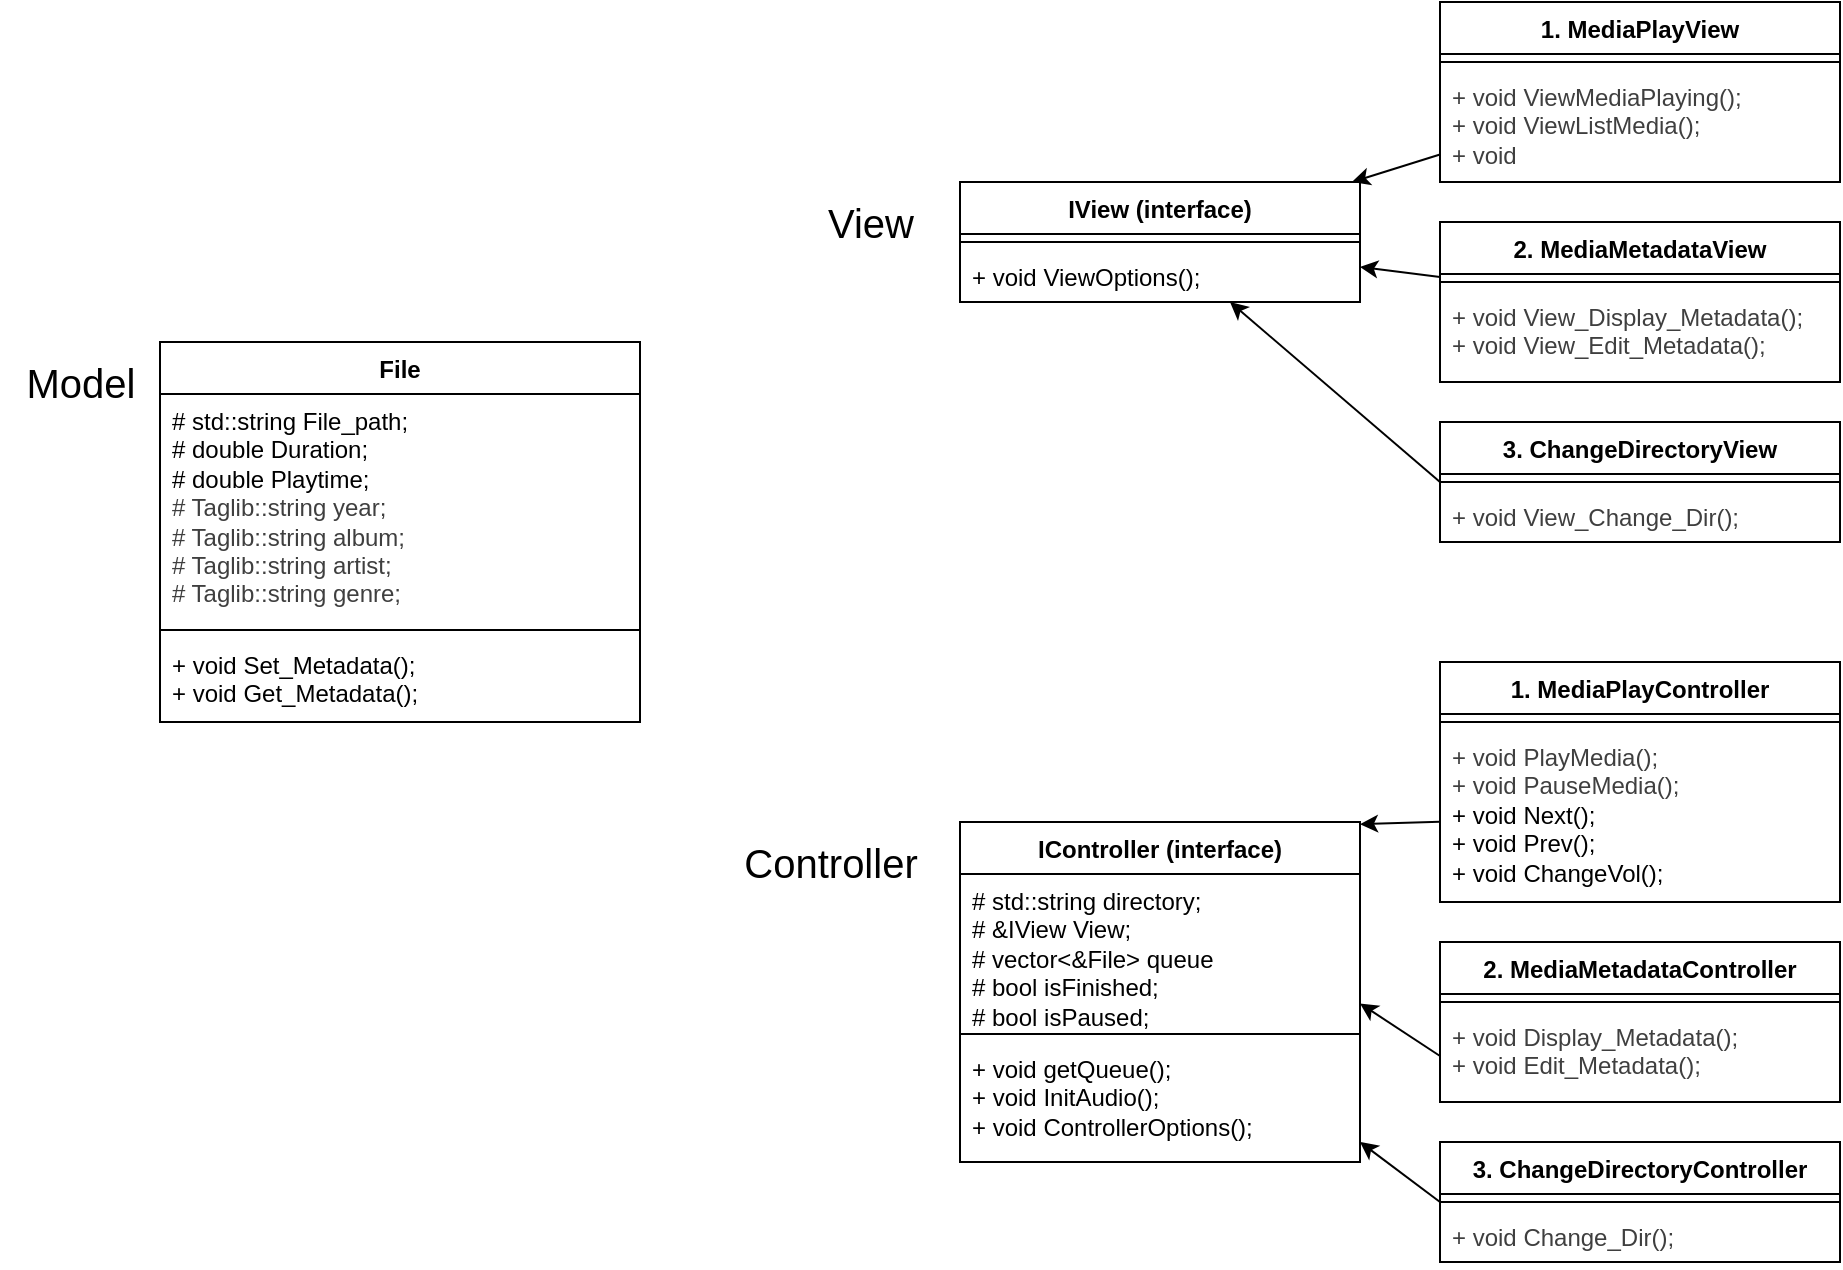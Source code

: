 <mxfile>
    <diagram id="D9VT3jC9mdRMMhbD-O7f" name="Page-1">
        <mxGraphModel dx="1250" dy="854" grid="1" gridSize="10" guides="1" tooltips="1" connect="1" arrows="1" fold="1" page="1" pageScale="1" pageWidth="1100" pageHeight="850" math="0" shadow="0">
            <root>
                <mxCell id="0"/>
                <mxCell id="1" parent="0"/>
                <mxCell id="2" value="File" style="swimlane;fontStyle=1;align=center;verticalAlign=top;childLayout=stackLayout;horizontal=1;startSize=26;horizontalStack=0;resizeParent=1;resizeParentMax=0;resizeLast=0;collapsible=1;marginBottom=0;whiteSpace=wrap;html=1;" parent="1" vertex="1">
                    <mxGeometry x="120" y="200" width="240" height="190" as="geometry"/>
                </mxCell>
                <mxCell id="3" value="# std::string File_path;&lt;div&gt;# double Duration;&lt;/div&gt;&lt;div&gt;# double Playtime;&lt;/div&gt;&lt;div&gt;&lt;span style=&quot;color: rgb(63, 63, 63);&quot;&gt;# Taglib::string year;&lt;/span&gt;&lt;/div&gt;&lt;div&gt;&lt;span style=&quot;color: rgb(63, 63, 63);&quot;&gt;# Taglib::string album;&lt;/span&gt;&lt;span style=&quot;color: rgb(63, 63, 63);&quot;&gt;&lt;/span&gt;&lt;/div&gt;&lt;div&gt;&lt;span style=&quot;color: rgb(63, 63, 63);&quot;&gt;# Taglib::string artist;&lt;/span&gt;&lt;span style=&quot;color: rgb(63, 63, 63);&quot;&gt;&lt;/span&gt;&lt;/div&gt;&lt;div&gt;&lt;span style=&quot;color: rgb(63, 63, 63);&quot;&gt;# Taglib::string genre;&lt;/span&gt;&lt;span style=&quot;color: rgb(63, 63, 63);&quot;&gt;&lt;/span&gt;&lt;/div&gt;" style="text;strokeColor=none;fillColor=none;align=left;verticalAlign=top;spacingLeft=4;spacingRight=4;overflow=hidden;rotatable=0;points=[[0,0.5],[1,0.5]];portConstraint=eastwest;whiteSpace=wrap;html=1;" parent="2" vertex="1">
                    <mxGeometry y="26" width="240" height="114" as="geometry"/>
                </mxCell>
                <mxCell id="4" value="" style="line;strokeWidth=1;fillColor=none;align=left;verticalAlign=middle;spacingTop=-1;spacingLeft=3;spacingRight=3;rotatable=0;labelPosition=right;points=[];portConstraint=eastwest;strokeColor=inherit;" parent="2" vertex="1">
                    <mxGeometry y="140" width="240" height="8" as="geometry"/>
                </mxCell>
                <mxCell id="5" value="&lt;div&gt;&lt;span style=&quot;background-color: transparent;&quot;&gt;+ void Set_Metadata();&lt;/span&gt;&lt;/div&gt;&lt;div&gt;&lt;span style=&quot;color: rgb(0, 0, 0);&quot;&gt;+ void Get_Metadata();&lt;/span&gt;&lt;/div&gt;" style="text;strokeColor=none;fillColor=none;align=left;verticalAlign=top;spacingLeft=4;spacingRight=4;overflow=hidden;rotatable=0;points=[[0,0.5],[1,0.5]];portConstraint=eastwest;whiteSpace=wrap;html=1;fontStyle=0" parent="2" vertex="1">
                    <mxGeometry y="148" width="240" height="42" as="geometry"/>
                </mxCell>
                <mxCell id="6" value="&lt;font style=&quot;font-size: 20px;&quot;&gt;Model&lt;/font&gt;" style="text;html=1;align=center;verticalAlign=middle;resizable=0;points=[];autosize=1;strokeColor=none;fillColor=none;" parent="1" vertex="1">
                    <mxGeometry x="40" y="200" width="80" height="40" as="geometry"/>
                </mxCell>
                <mxCell id="8" value="&lt;font style=&quot;font-size: 20px;&quot;&gt;Controller&lt;/font&gt;" style="text;html=1;align=center;verticalAlign=middle;resizable=0;points=[];autosize=1;strokeColor=none;fillColor=none;" parent="1" vertex="1">
                    <mxGeometry x="400" y="440" width="110" height="40" as="geometry"/>
                </mxCell>
                <mxCell id="9" value="IController (interface)" style="swimlane;fontStyle=1;align=center;verticalAlign=top;childLayout=stackLayout;horizontal=1;startSize=26;horizontalStack=0;resizeParent=1;resizeParentMax=0;resizeLast=0;collapsible=1;marginBottom=0;whiteSpace=wrap;html=1;" parent="1" vertex="1">
                    <mxGeometry x="520" y="440" width="200" height="170" as="geometry"/>
                </mxCell>
                <mxCell id="10" value="&lt;div&gt;# std::string directory;&lt;/div&gt;&lt;div&gt;# &amp;amp;IView&lt;span style=&quot;background-color: transparent;&quot;&gt;&amp;nbsp;View;&lt;/span&gt;&lt;/div&gt;&lt;div&gt;&lt;span style=&quot;background-color: transparent;&quot;&gt;# vector&amp;lt;&amp;amp;File&amp;gt; queue&lt;br&gt;# bool isFinished;&lt;br&gt;# bool isPaused;&lt;/span&gt;&lt;/div&gt;" style="text;strokeColor=none;fillColor=none;align=left;verticalAlign=top;spacingLeft=4;spacingRight=4;overflow=hidden;rotatable=0;points=[[0,0.5],[1,0.5]];portConstraint=eastwest;whiteSpace=wrap;html=1;" parent="9" vertex="1">
                    <mxGeometry y="26" width="200" height="76" as="geometry"/>
                </mxCell>
                <mxCell id="11" value="" style="line;strokeWidth=1;fillColor=none;align=left;verticalAlign=middle;spacingTop=-1;spacingLeft=3;spacingRight=3;rotatable=0;labelPosition=right;points=[];portConstraint=eastwest;strokeColor=inherit;" parent="9" vertex="1">
                    <mxGeometry y="102" width="200" height="8" as="geometry"/>
                </mxCell>
                <mxCell id="12" value="+ void getQueue();&lt;br&gt;+ void InitAudio();&lt;div&gt;+ void ControllerOptions();&lt;/div&gt;" style="text;strokeColor=none;fillColor=none;align=left;verticalAlign=top;spacingLeft=4;spacingRight=4;overflow=hidden;rotatable=0;points=[[0,0.5],[1,0.5]];portConstraint=eastwest;whiteSpace=wrap;html=1;" parent="9" vertex="1">
                    <mxGeometry y="110" width="200" height="60" as="geometry"/>
                </mxCell>
                <mxCell id="18" value="1. MediaPlayController" style="swimlane;fontStyle=1;align=center;verticalAlign=top;childLayout=stackLayout;horizontal=1;startSize=26;horizontalStack=0;resizeParent=1;resizeParentMax=0;resizeLast=0;collapsible=1;marginBottom=0;whiteSpace=wrap;html=1;" parent="1" vertex="1">
                    <mxGeometry x="760" y="360" width="200" height="120" as="geometry"/>
                </mxCell>
                <mxCell id="19" value="" style="line;strokeWidth=1;fillColor=none;align=left;verticalAlign=middle;spacingTop=-1;spacingLeft=3;spacingRight=3;rotatable=0;labelPosition=right;points=[];portConstraint=eastwest;strokeColor=inherit;" parent="18" vertex="1">
                    <mxGeometry y="26" width="200" height="8" as="geometry"/>
                </mxCell>
                <mxCell id="20" value="&lt;div&gt;&lt;span style=&quot;color: rgb(63, 63, 63);&quot;&gt;+ void PlayMedia()&lt;/span&gt;&lt;span style=&quot;color: rgb(63, 63, 63); background-color: transparent;&quot;&gt;;&lt;br&gt;&lt;/span&gt;&lt;span style=&quot;color: rgb(63, 63, 63);&quot;&gt;+ void PauseMedia()&lt;/span&gt;&lt;span style=&quot;color: rgb(63, 63, 63); background-color: transparent;&quot;&gt;;&lt;/span&gt;&lt;div&gt;+ void Next()&lt;span style=&quot;background-color: transparent;&quot;&gt;;&lt;/span&gt;&lt;div&gt;+ void Prev();&lt;/div&gt;&lt;/div&gt;&lt;/div&gt;&lt;div&gt;+ void ChangeVol();&lt;/div&gt;" style="text;strokeColor=none;fillColor=none;align=left;verticalAlign=top;spacingLeft=4;spacingRight=4;overflow=hidden;rotatable=0;points=[[0,0.5],[1,0.5]];portConstraint=eastwest;whiteSpace=wrap;html=1;" parent="18" vertex="1">
                    <mxGeometry y="34" width="200" height="86" as="geometry"/>
                </mxCell>
                <mxCell id="21" value="&lt;font style=&quot;font-size: 20px;&quot;&gt;View&lt;/font&gt;" style="text;html=1;align=center;verticalAlign=middle;resizable=0;points=[];autosize=1;strokeColor=none;fillColor=none;" parent="1" vertex="1">
                    <mxGeometry x="440" y="120" width="70" height="40" as="geometry"/>
                </mxCell>
                <mxCell id="22" value="IView (interface)" style="swimlane;fontStyle=1;align=center;verticalAlign=top;childLayout=stackLayout;horizontal=1;startSize=26;horizontalStack=0;resizeParent=1;resizeParentMax=0;resizeLast=0;collapsible=1;marginBottom=0;whiteSpace=wrap;html=1;" parent="1" vertex="1">
                    <mxGeometry x="520" y="120" width="200" height="60" as="geometry"/>
                </mxCell>
                <mxCell id="23" value="" style="line;strokeWidth=1;fillColor=none;align=left;verticalAlign=middle;spacingTop=-1;spacingLeft=3;spacingRight=3;rotatable=0;labelPosition=right;points=[];portConstraint=eastwest;strokeColor=inherit;" parent="22" vertex="1">
                    <mxGeometry y="26" width="200" height="8" as="geometry"/>
                </mxCell>
                <mxCell id="24" value="+ void ViewOptions()&lt;span style=&quot;background-color: transparent;&quot;&gt;;&lt;br&gt;&lt;br&gt;&lt;/span&gt;" style="text;strokeColor=none;fillColor=none;align=left;verticalAlign=top;spacingLeft=4;spacingRight=4;overflow=hidden;rotatable=0;points=[[0,0.5],[1,0.5]];portConstraint=eastwest;whiteSpace=wrap;html=1;" parent="22" vertex="1">
                    <mxGeometry y="34" width="200" height="26" as="geometry"/>
                </mxCell>
                <mxCell id="28" value="" style="edgeStyle=none;html=1;" parent="1" source="20" edge="1">
                    <mxGeometry relative="1" as="geometry">
                        <mxPoint x="720" y="441.083" as="targetPoint"/>
                    </mxGeometry>
                </mxCell>
                <mxCell id="31" style="edgeStyle=none;html=1;exitX=0;exitY=0.5;exitDx=0;exitDy=0;" parent="1" source="27" edge="1">
                    <mxGeometry relative="1" as="geometry">
                        <mxPoint x="720" y="530.714" as="targetPoint"/>
                    </mxGeometry>
                </mxCell>
                <mxCell id="45" value="" style="edgeStyle=none;html=1;" parent="1" source="32" target="22" edge="1">
                    <mxGeometry relative="1" as="geometry"/>
                </mxCell>
                <mxCell id="32" value="1. MediaPlayView" style="swimlane;fontStyle=1;align=center;verticalAlign=top;childLayout=stackLayout;horizontal=1;startSize=26;horizontalStack=0;resizeParent=1;resizeParentMax=0;resizeLast=0;collapsible=1;marginBottom=0;whiteSpace=wrap;html=1;" parent="1" vertex="1">
                    <mxGeometry x="760" y="30" width="200" height="90" as="geometry"/>
                </mxCell>
                <mxCell id="33" value="" style="line;strokeWidth=1;fillColor=none;align=left;verticalAlign=middle;spacingTop=-1;spacingLeft=3;spacingRight=3;rotatable=0;labelPosition=right;points=[];portConstraint=eastwest;strokeColor=inherit;" parent="32" vertex="1">
                    <mxGeometry y="26" width="200" height="8" as="geometry"/>
                </mxCell>
                <mxCell id="34" value="&lt;div&gt;&lt;span style=&quot;color: rgb(63, 63, 63);&quot;&gt;+ void ViewMediaPlaying();&lt;br&gt;+ void ViewListMedia();&lt;br&gt;+ void&amp;nbsp;&lt;/span&gt;&lt;/div&gt;" style="text;strokeColor=none;fillColor=none;align=left;verticalAlign=top;spacingLeft=4;spacingRight=4;overflow=hidden;rotatable=0;points=[[0,0.5],[1,0.5]];portConstraint=eastwest;whiteSpace=wrap;html=1;" parent="32" vertex="1">
                    <mxGeometry y="34" width="200" height="56" as="geometry"/>
                </mxCell>
                <mxCell id="38" style="edgeStyle=none;html=1;exitX=0;exitY=0.5;exitDx=0;exitDy=0;" parent="1" source="35" target="9" edge="1">
                    <mxGeometry relative="1" as="geometry"/>
                </mxCell>
                <mxCell id="46" value="" style="edgeStyle=none;html=1;" parent="1" source="39" target="22" edge="1">
                    <mxGeometry relative="1" as="geometry"/>
                </mxCell>
                <mxCell id="47" style="edgeStyle=none;html=1;exitX=0;exitY=0.5;exitDx=0;exitDy=0;" parent="1" source="42" target="22" edge="1">
                    <mxGeometry relative="1" as="geometry"/>
                </mxCell>
                <mxCell id="48" value="WhenPlay" parent="0"/>
                <mxCell id="42" value="3. ChangeDirectoryView" style="swimlane;fontStyle=1;align=center;verticalAlign=top;childLayout=stackLayout;horizontal=1;startSize=26;horizontalStack=0;resizeParent=1;resizeParentMax=0;resizeLast=0;collapsible=1;marginBottom=0;whiteSpace=wrap;html=1;" parent="48" vertex="1">
                    <mxGeometry x="760" y="240" width="200" height="60" as="geometry"/>
                </mxCell>
                <mxCell id="43" value="" style="line;strokeWidth=1;fillColor=none;align=left;verticalAlign=middle;spacingTop=-1;spacingLeft=3;spacingRight=3;rotatable=0;labelPosition=right;points=[];portConstraint=eastwest;strokeColor=inherit;" parent="42" vertex="1">
                    <mxGeometry y="26" width="200" height="8" as="geometry"/>
                </mxCell>
                <mxCell id="44" value="&lt;div&gt;&lt;span style=&quot;color: rgb(63, 63, 63);&quot;&gt;+ void View_Change_Dir();&lt;/span&gt;&lt;/div&gt;&lt;div&gt;&lt;span style=&quot;color: rgb(63, 63, 63);&quot;&gt;&lt;br&gt;&lt;/span&gt;&lt;/div&gt;" style="text;strokeColor=none;fillColor=none;align=left;verticalAlign=top;spacingLeft=4;spacingRight=4;overflow=hidden;rotatable=0;points=[[0,0.5],[1,0.5]];portConstraint=eastwest;whiteSpace=wrap;html=1;" parent="42" vertex="1">
                    <mxGeometry y="34" width="200" height="26" as="geometry"/>
                </mxCell>
                <mxCell id="25" value="2. MediaMetadataController" style="swimlane;fontStyle=1;align=center;verticalAlign=top;childLayout=stackLayout;horizontal=1;startSize=26;horizontalStack=0;resizeParent=1;resizeParentMax=0;resizeLast=0;collapsible=1;marginBottom=0;whiteSpace=wrap;html=1;" parent="48" vertex="1">
                    <mxGeometry x="760" y="500" width="200" height="80" as="geometry"/>
                </mxCell>
                <mxCell id="26" value="" style="line;strokeWidth=1;fillColor=none;align=left;verticalAlign=middle;spacingTop=-1;spacingLeft=3;spacingRight=3;rotatable=0;labelPosition=right;points=[];portConstraint=eastwest;strokeColor=inherit;" parent="25" vertex="1">
                    <mxGeometry y="26" width="200" height="8" as="geometry"/>
                </mxCell>
                <mxCell id="27" value="&lt;span style=&quot;color: rgb(63, 63, 63);&quot;&gt;+ void Display_Metadata()&lt;/span&gt;&lt;span style=&quot;color: rgb(63, 63, 63); background-color: transparent;&quot;&gt;;&lt;/span&gt;&lt;div&gt;&lt;span style=&quot;color: rgb(63, 63, 63); background-color: transparent;&quot;&gt;&lt;span style=&quot;color: rgb(63, 63, 63);&quot;&gt;+ void Edit_Metadata()&lt;/span&gt;&lt;span style=&quot;color: rgb(63, 63, 63); background-color: transparent;&quot;&gt;;&lt;/span&gt;&lt;/span&gt;&lt;/div&gt;" style="text;strokeColor=none;fillColor=none;align=left;verticalAlign=top;spacingLeft=4;spacingRight=4;overflow=hidden;rotatable=0;points=[[0,0.5],[1,0.5]];portConstraint=eastwest;whiteSpace=wrap;html=1;" parent="25" vertex="1">
                    <mxGeometry y="34" width="200" height="46" as="geometry"/>
                </mxCell>
                <mxCell id="35" value="3. ChangeDirectoryController" style="swimlane;fontStyle=1;align=center;verticalAlign=top;childLayout=stackLayout;horizontal=1;startSize=26;horizontalStack=0;resizeParent=1;resizeParentMax=0;resizeLast=0;collapsible=1;marginBottom=0;whiteSpace=wrap;html=1;" parent="48" vertex="1">
                    <mxGeometry x="760" y="600" width="200" height="60" as="geometry"/>
                </mxCell>
                <mxCell id="36" value="" style="line;strokeWidth=1;fillColor=none;align=left;verticalAlign=middle;spacingTop=-1;spacingLeft=3;spacingRight=3;rotatable=0;labelPosition=right;points=[];portConstraint=eastwest;strokeColor=inherit;" parent="35" vertex="1">
                    <mxGeometry y="26" width="200" height="8" as="geometry"/>
                </mxCell>
                <mxCell id="37" value="&lt;div&gt;&lt;span style=&quot;color: rgb(63, 63, 63);&quot;&gt;+ void Change_Dir();&lt;/span&gt;&lt;/div&gt;&lt;div&gt;&lt;span style=&quot;color: rgb(63, 63, 63);&quot;&gt;&lt;br&gt;&lt;/span&gt;&lt;/div&gt;" style="text;strokeColor=none;fillColor=none;align=left;verticalAlign=top;spacingLeft=4;spacingRight=4;overflow=hidden;rotatable=0;points=[[0,0.5],[1,0.5]];portConstraint=eastwest;whiteSpace=wrap;html=1;" parent="35" vertex="1">
                    <mxGeometry y="34" width="200" height="26" as="geometry"/>
                </mxCell>
                <mxCell id="39" value="2. MediaMetadataView" style="swimlane;fontStyle=1;align=center;verticalAlign=top;childLayout=stackLayout;horizontal=1;startSize=26;horizontalStack=0;resizeParent=1;resizeParentMax=0;resizeLast=0;collapsible=1;marginBottom=0;whiteSpace=wrap;html=1;" parent="48" vertex="1">
                    <mxGeometry x="760" y="140" width="200" height="80" as="geometry"/>
                </mxCell>
                <mxCell id="40" value="" style="line;strokeWidth=1;fillColor=none;align=left;verticalAlign=middle;spacingTop=-1;spacingLeft=3;spacingRight=3;rotatable=0;labelPosition=right;points=[];portConstraint=eastwest;strokeColor=inherit;" parent="39" vertex="1">
                    <mxGeometry y="26" width="200" height="8" as="geometry"/>
                </mxCell>
                <mxCell id="41" value="&lt;span style=&quot;color: rgb(63, 63, 63);&quot;&gt;+ void View_Display_Metadata()&lt;/span&gt;&lt;span style=&quot;color: rgb(63, 63, 63); background-color: transparent;&quot;&gt;;&lt;/span&gt;&lt;div&gt;&lt;span style=&quot;color: rgb(63, 63, 63); background-color: transparent;&quot;&gt;&lt;span style=&quot;color: rgb(63, 63, 63);&quot;&gt;+ void View_Edit_Metadata()&lt;/span&gt;&lt;span style=&quot;color: rgb(63, 63, 63); background-color: transparent;&quot;&gt;;&lt;/span&gt;&lt;/span&gt;&lt;/div&gt;" style="text;strokeColor=none;fillColor=none;align=left;verticalAlign=top;spacingLeft=4;spacingRight=4;overflow=hidden;rotatable=0;points=[[0,0.5],[1,0.5]];portConstraint=eastwest;whiteSpace=wrap;html=1;" parent="39" vertex="1">
                    <mxGeometry y="34" width="200" height="46" as="geometry"/>
                </mxCell>
            </root>
        </mxGraphModel>
    </diagram>
</mxfile>